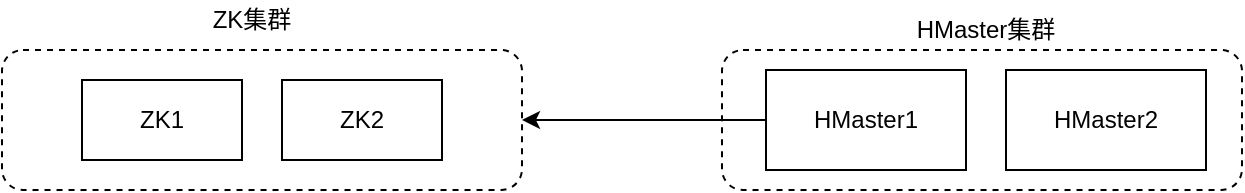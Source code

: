 <mxfile version="13.1.1" type="github">
  <diagram id="aulxN4eOuPWsLyGqAV_t" name="Page-1">
    <mxGraphModel dx="1426" dy="771" grid="1" gridSize="10" guides="1" tooltips="1" connect="1" arrows="1" fold="1" page="1" pageScale="1" pageWidth="827" pageHeight="1169" math="0" shadow="0">
      <root>
        <mxCell id="0" />
        <mxCell id="1" parent="0" />
        <mxCell id="D-ygo-tocBprTAZBaIi5-5" value="" style="rounded=1;whiteSpace=wrap;html=1;dashed=1;" vertex="1" parent="1">
          <mxGeometry x="560" y="200" width="260" height="70" as="geometry" />
        </mxCell>
        <mxCell id="D-ygo-tocBprTAZBaIi5-1" value="" style="rounded=1;whiteSpace=wrap;html=1;dashed=1;" vertex="1" parent="1">
          <mxGeometry x="200" y="200" width="260" height="70" as="geometry" />
        </mxCell>
        <mxCell id="r38YEO-rOw_JLl0IIFgY-1" value="ZK1" style="rounded=0;whiteSpace=wrap;html=1;" parent="1" vertex="1">
          <mxGeometry x="240" y="215" width="80" height="40" as="geometry" />
        </mxCell>
        <mxCell id="r38YEO-rOw_JLl0IIFgY-2" value="ZK2" style="rounded=0;whiteSpace=wrap;html=1;" parent="1" vertex="1">
          <mxGeometry x="340" y="215" width="80" height="40" as="geometry" />
        </mxCell>
        <mxCell id="D-ygo-tocBprTAZBaIi5-2" value="ZK集群" style="text;html=1;strokeColor=none;fillColor=none;align=center;verticalAlign=middle;whiteSpace=wrap;rounded=0;dashed=1;" vertex="1" parent="1">
          <mxGeometry x="290" y="175" width="70" height="20" as="geometry" />
        </mxCell>
        <mxCell id="D-ygo-tocBprTAZBaIi5-7" style="edgeStyle=orthogonalEdgeStyle;rounded=0;orthogonalLoop=1;jettySize=auto;html=1;exitX=0;exitY=0.5;exitDx=0;exitDy=0;" edge="1" parent="1" source="D-ygo-tocBprTAZBaIi5-3">
          <mxGeometry relative="1" as="geometry">
            <mxPoint x="460" y="235" as="targetPoint" />
          </mxGeometry>
        </mxCell>
        <mxCell id="D-ygo-tocBprTAZBaIi5-3" value="HMaster1" style="rounded=0;whiteSpace=wrap;html=1;" vertex="1" parent="1">
          <mxGeometry x="582" y="210" width="100" height="50" as="geometry" />
        </mxCell>
        <mxCell id="D-ygo-tocBprTAZBaIi5-4" value="HMaster2" style="rounded=0;whiteSpace=wrap;html=1;" vertex="1" parent="1">
          <mxGeometry x="702" y="210" width="100" height="50" as="geometry" />
        </mxCell>
        <mxCell id="D-ygo-tocBprTAZBaIi5-6" value="HMaster集群" style="text;html=1;strokeColor=none;fillColor=none;align=center;verticalAlign=middle;whiteSpace=wrap;rounded=0;dashed=1;" vertex="1" parent="1">
          <mxGeometry x="652" y="180" width="80" height="20" as="geometry" />
        </mxCell>
      </root>
    </mxGraphModel>
  </diagram>
</mxfile>
